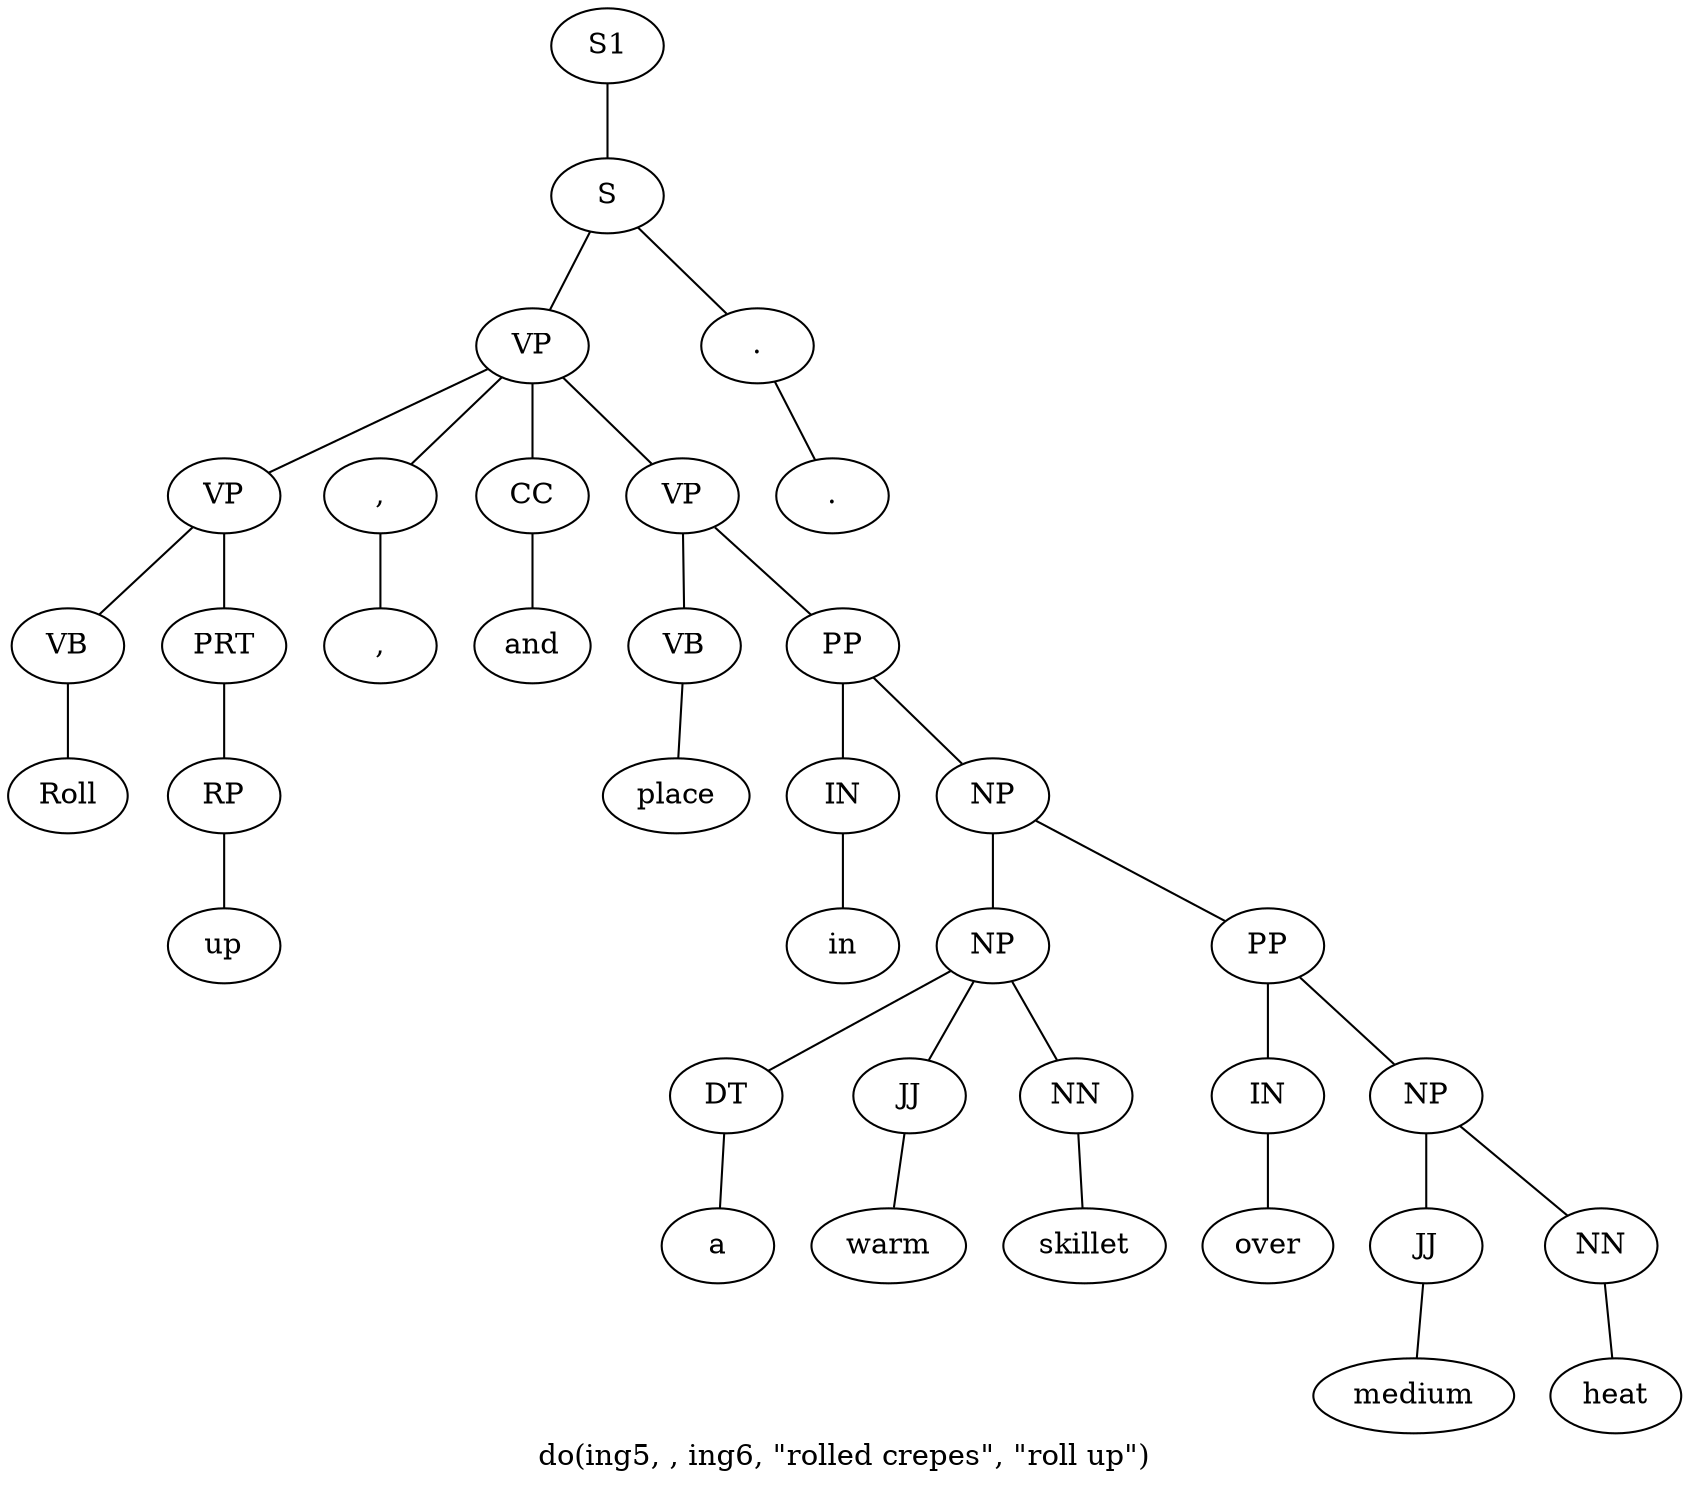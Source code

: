 graph SyntaxGraph {
	label = "do(ing5, , ing6, \"rolled crepes\", \"roll up\")";
	Node0 [label="S1"];
	Node1 [label="S"];
	Node2 [label="VP"];
	Node3 [label="VP"];
	Node4 [label="VB"];
	Node5 [label="Roll"];
	Node6 [label="PRT"];
	Node7 [label="RP"];
	Node8 [label="up"];
	Node9 [label=","];
	Node10 [label=","];
	Node11 [label="CC"];
	Node12 [label="and"];
	Node13 [label="VP"];
	Node14 [label="VB"];
	Node15 [label="place"];
	Node16 [label="PP"];
	Node17 [label="IN"];
	Node18 [label="in"];
	Node19 [label="NP"];
	Node20 [label="NP"];
	Node21 [label="DT"];
	Node22 [label="a"];
	Node23 [label="JJ"];
	Node24 [label="warm"];
	Node25 [label="NN"];
	Node26 [label="skillet"];
	Node27 [label="PP"];
	Node28 [label="IN"];
	Node29 [label="over"];
	Node30 [label="NP"];
	Node31 [label="JJ"];
	Node32 [label="medium"];
	Node33 [label="NN"];
	Node34 [label="heat"];
	Node35 [label="."];
	Node36 [label="."];

	Node0 -- Node1;
	Node1 -- Node2;
	Node1 -- Node35;
	Node2 -- Node3;
	Node2 -- Node9;
	Node2 -- Node11;
	Node2 -- Node13;
	Node3 -- Node4;
	Node3 -- Node6;
	Node4 -- Node5;
	Node6 -- Node7;
	Node7 -- Node8;
	Node9 -- Node10;
	Node11 -- Node12;
	Node13 -- Node14;
	Node13 -- Node16;
	Node14 -- Node15;
	Node16 -- Node17;
	Node16 -- Node19;
	Node17 -- Node18;
	Node19 -- Node20;
	Node19 -- Node27;
	Node20 -- Node21;
	Node20 -- Node23;
	Node20 -- Node25;
	Node21 -- Node22;
	Node23 -- Node24;
	Node25 -- Node26;
	Node27 -- Node28;
	Node27 -- Node30;
	Node28 -- Node29;
	Node30 -- Node31;
	Node30 -- Node33;
	Node31 -- Node32;
	Node33 -- Node34;
	Node35 -- Node36;
}